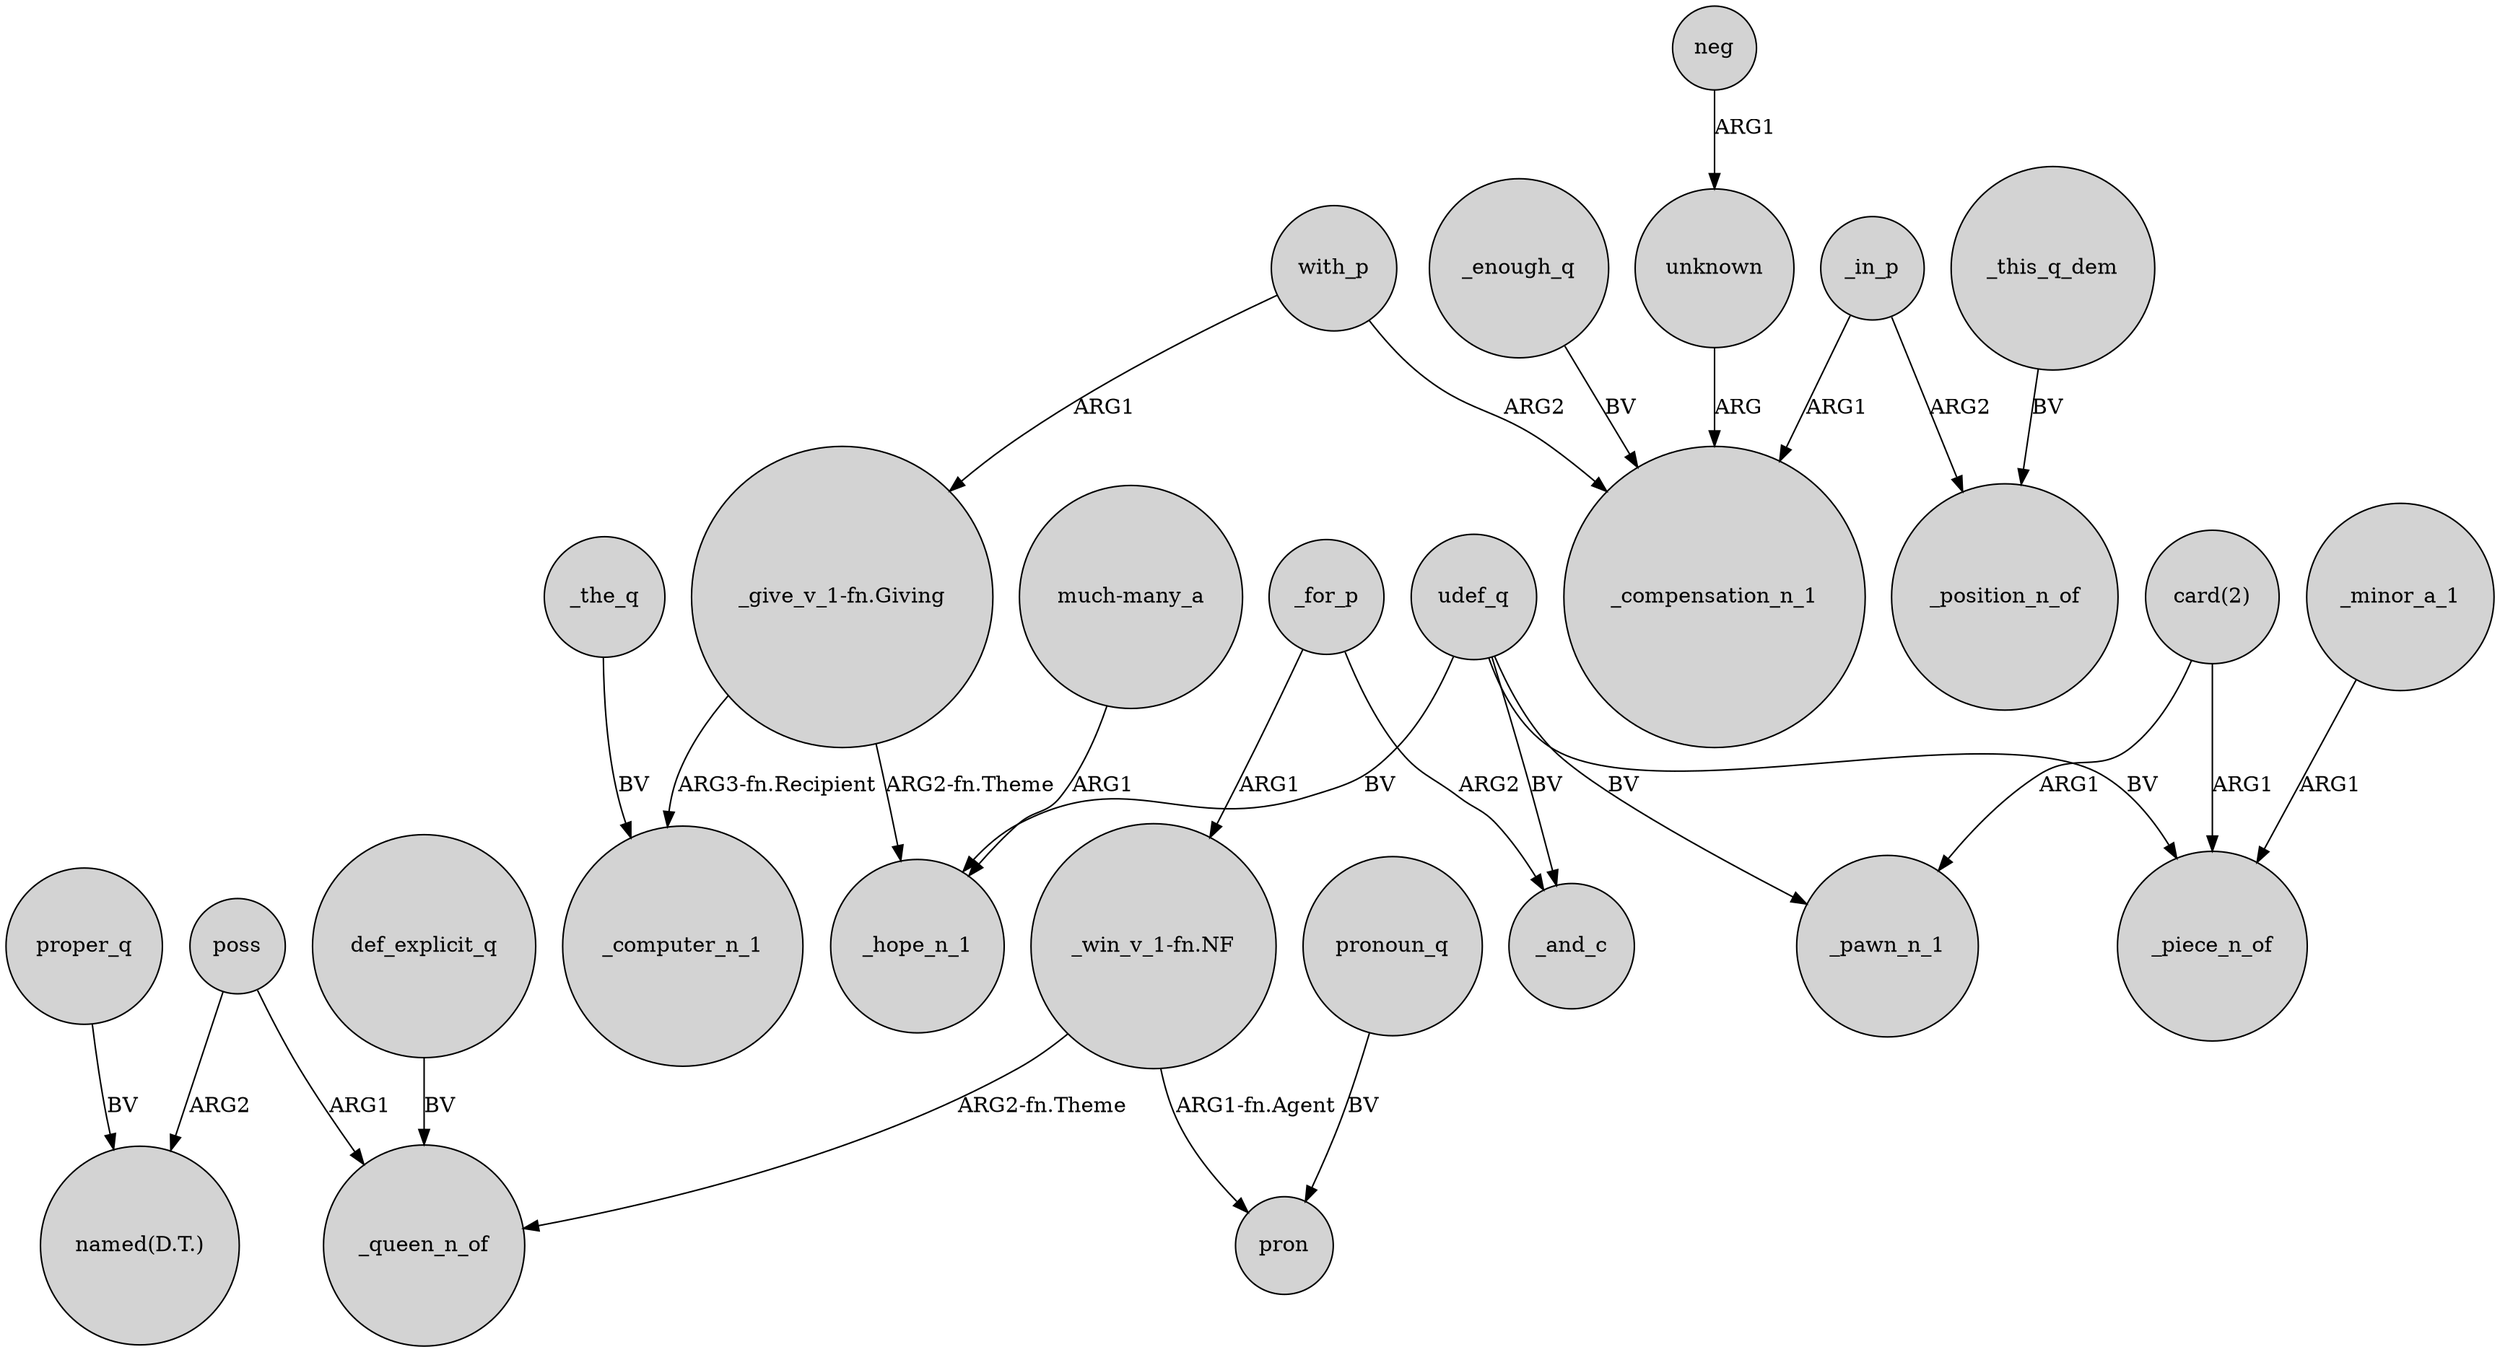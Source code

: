 digraph {
	node [shape=circle style=filled]
	poss -> "named(D.T.)" [label=ARG2]
	_for_p -> "_win_v_1-fn.NF" [label=ARG1]
	neg -> unknown [label=ARG1]
	"much-many_a" -> _hope_n_1 [label=ARG1]
	poss -> _queen_n_of [label=ARG1]
	proper_q -> "named(D.T.)" [label=BV]
	unknown -> _compensation_n_1 [label=ARG]
	_for_p -> _and_c [label=ARG2]
	"card(2)" -> _pawn_n_1 [label=ARG1]
	"_win_v_1-fn.NF" -> _queen_n_of [label="ARG2-fn.Theme"]
	_in_p -> _position_n_of [label=ARG2]
	udef_q -> _piece_n_of [label=BV]
	def_explicit_q -> _queen_n_of [label=BV]
	_enough_q -> _compensation_n_1 [label=BV]
	pronoun_q -> pron [label=BV]
	"card(2)" -> _piece_n_of [label=ARG1]
	_minor_a_1 -> _piece_n_of [label=ARG1]
	with_p -> "_give_v_1-fn.Giving" [label=ARG1]
	udef_q -> _pawn_n_1 [label=BV]
	_in_p -> _compensation_n_1 [label=ARG1]
	"_give_v_1-fn.Giving" -> _hope_n_1 [label="ARG2-fn.Theme"]
	"_give_v_1-fn.Giving" -> _computer_n_1 [label="ARG3-fn.Recipient"]
	with_p -> _compensation_n_1 [label=ARG2]
	"_win_v_1-fn.NF" -> pron [label="ARG1-fn.Agent"]
	_the_q -> _computer_n_1 [label=BV]
	_this_q_dem -> _position_n_of [label=BV]
	udef_q -> _and_c [label=BV]
	udef_q -> _hope_n_1 [label=BV]
}
